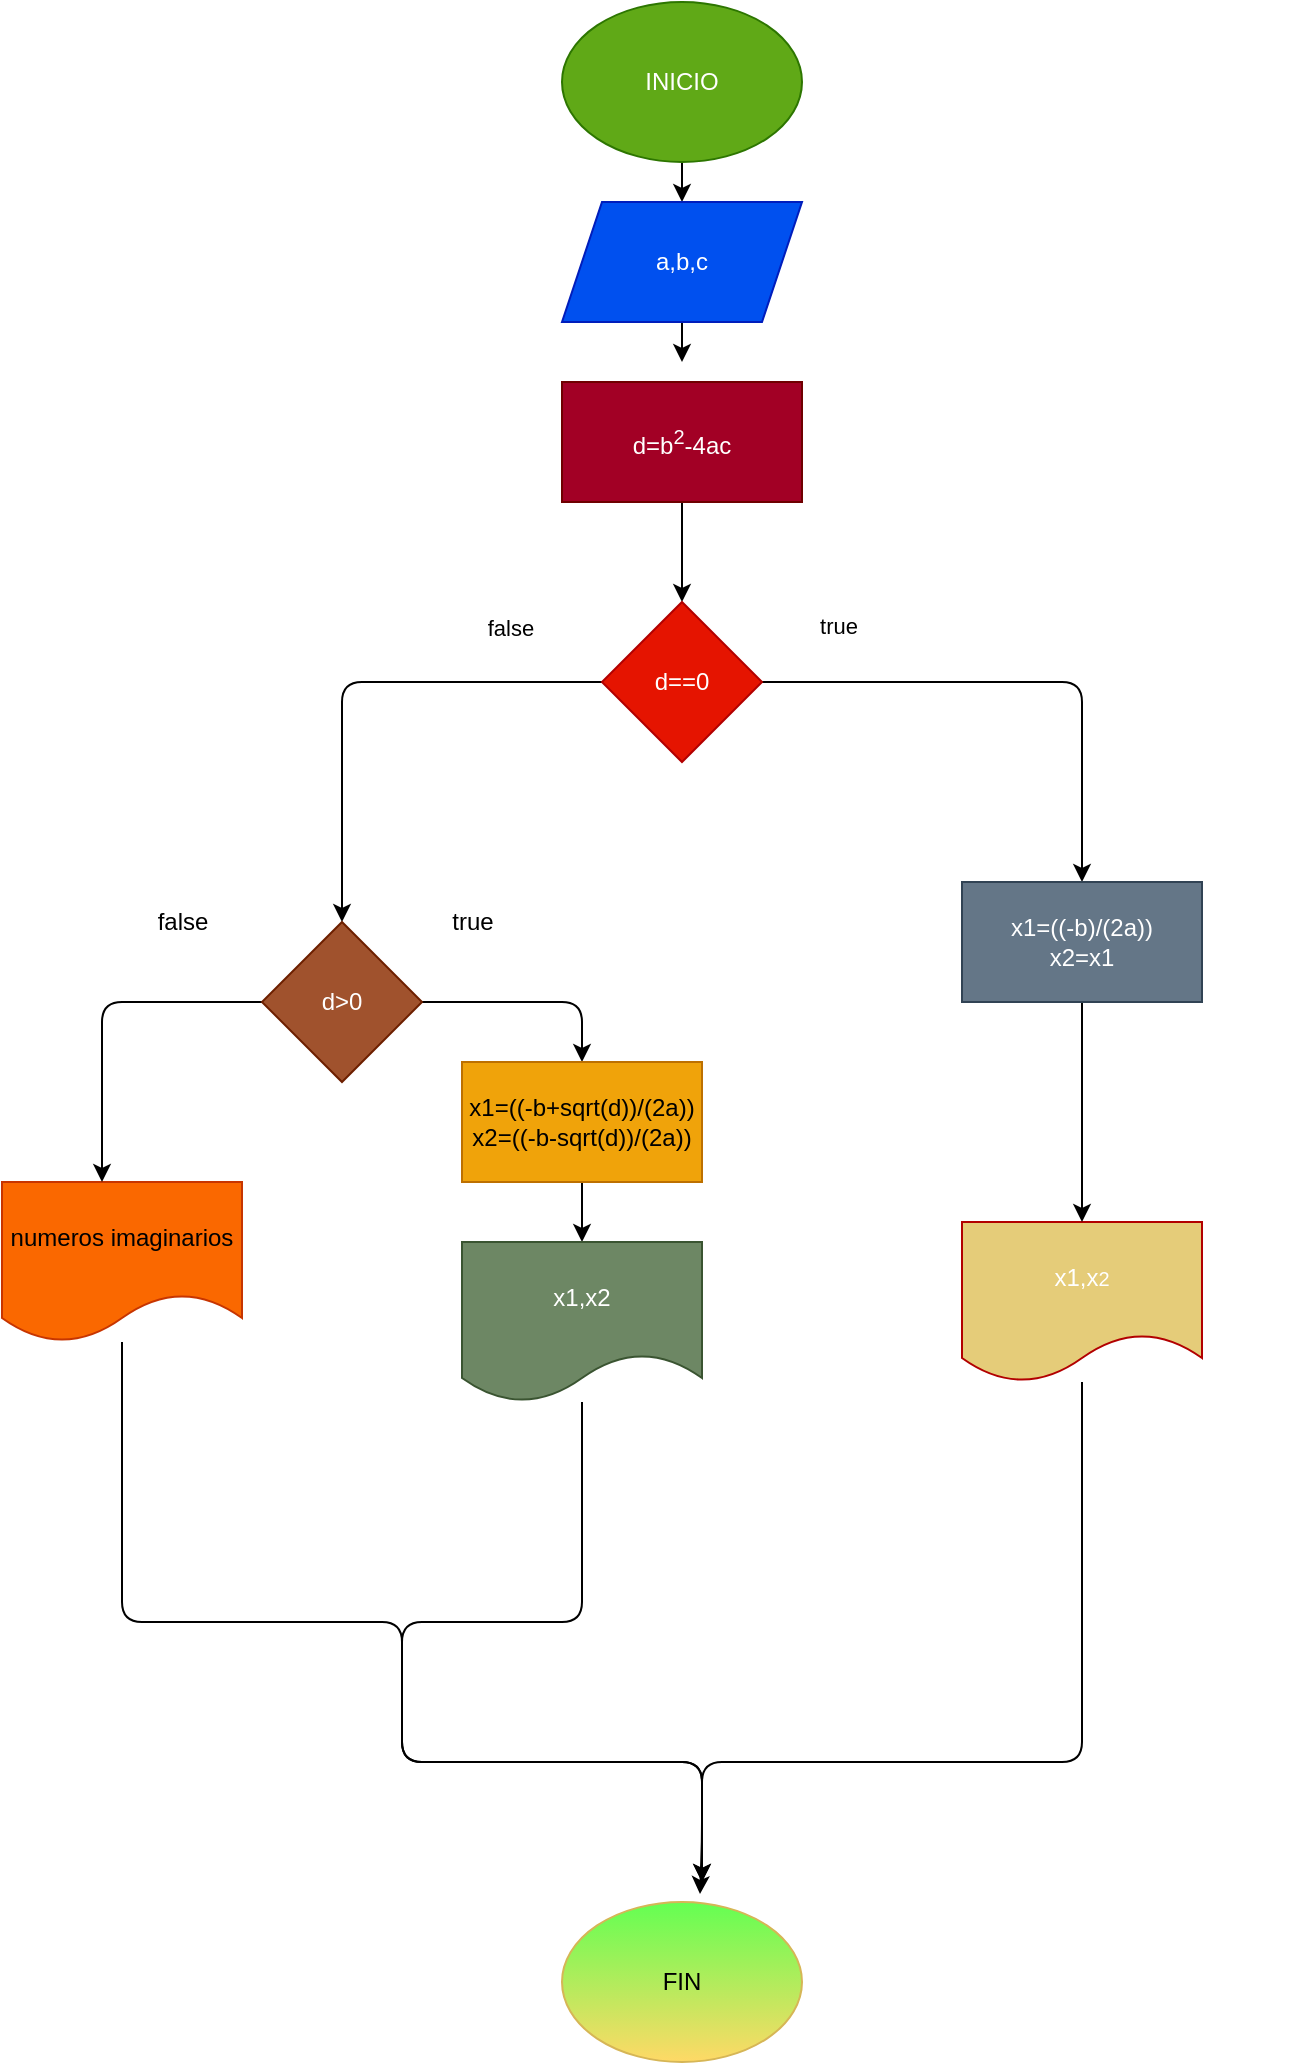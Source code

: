 <mxfile>
    <diagram id="lmGSe3CIE-WV-eup-K_4" name="Página-1">
        <mxGraphModel dx="1317" dy="518" grid="1" gridSize="10" guides="1" tooltips="1" connect="1" arrows="1" fold="1" page="1" pageScale="1" pageWidth="827" pageHeight="1169" math="0" shadow="0">
            <root>
                <mxCell id="0"/>
                <mxCell id="1" parent="0"/>
                <mxCell id="4" value="" style="edgeStyle=none;html=1;" parent="1" source="2" target="3" edge="1">
                    <mxGeometry relative="1" as="geometry"/>
                </mxCell>
                <mxCell id="2" value="INICIO" style="ellipse;whiteSpace=wrap;html=1;fillColor=#60a917;fontColor=#ffffff;strokeColor=#2D7600;" parent="1" vertex="1">
                    <mxGeometry x="270" y="40" width="120" height="80" as="geometry"/>
                </mxCell>
                <mxCell id="6" value="" style="edgeStyle=none;html=1;" parent="1" source="3" edge="1">
                    <mxGeometry relative="1" as="geometry">
                        <mxPoint x="330" y="220" as="targetPoint"/>
                    </mxGeometry>
                </mxCell>
                <mxCell id="3" value="a,b,c" style="shape=parallelogram;perimeter=parallelogramPerimeter;whiteSpace=wrap;html=1;fixedSize=1;fillColor=#0050ef;fontColor=#ffffff;strokeColor=#001DBC;" parent="1" vertex="1">
                    <mxGeometry x="270" y="140" width="120" height="60" as="geometry"/>
                </mxCell>
                <mxCell id="23" value="" style="edgeStyle=none;html=1;" parent="1" source="17" target="22" edge="1">
                    <mxGeometry relative="1" as="geometry"/>
                </mxCell>
                <mxCell id="17" value="d=b&lt;sup&gt;2&lt;/sup&gt;-4ac&lt;sup&gt;&lt;br&gt;&lt;/sup&gt;" style="whiteSpace=wrap;html=1;fillColor=#a20025;fontColor=#ffffff;strokeColor=#6F0000;" parent="1" vertex="1">
                    <mxGeometry x="270" y="230" width="120" height="60" as="geometry"/>
                </mxCell>
                <mxCell id="Gkpa9hVz05QLtlqLVs3P-69" style="edgeStyle=none;html=1;entryX=0.575;entryY=-0.05;entryDx=0;entryDy=0;entryPerimeter=0;" parent="1" source="20" target="41" edge="1">
                    <mxGeometry relative="1" as="geometry">
                        <Array as="points">
                            <mxPoint x="50" y="850"/>
                            <mxPoint x="190" y="850"/>
                            <mxPoint x="190" y="920"/>
                            <mxPoint x="340" y="920"/>
                            <mxPoint x="340" y="960"/>
                        </Array>
                    </mxGeometry>
                </mxCell>
                <mxCell id="20" value="numeros imaginarios" style="shape=document;whiteSpace=wrap;html=1;boundedLbl=1;fillColor=#fa6800;fontColor=#000000;strokeColor=#C73500;" parent="1" vertex="1">
                    <mxGeometry x="-10" y="630" width="120" height="80" as="geometry"/>
                </mxCell>
                <mxCell id="25" style="edgeStyle=none;html=1;" parent="1" source="22" target="26" edge="1">
                    <mxGeometry relative="1" as="geometry">
                        <mxPoint x="160" y="500" as="targetPoint"/>
                        <Array as="points">
                            <mxPoint x="160" y="380"/>
                        </Array>
                    </mxGeometry>
                </mxCell>
                <mxCell id="Gkpa9hVz05QLtlqLVs3P-60" style="edgeStyle=none;html=1;" parent="1" source="22" target="Gkpa9hVz05QLtlqLVs3P-57" edge="1">
                    <mxGeometry relative="1" as="geometry">
                        <Array as="points">
                            <mxPoint x="530" y="380"/>
                        </Array>
                    </mxGeometry>
                </mxCell>
                <mxCell id="22" value="d==0" style="rhombus;whiteSpace=wrap;html=1;fillColor=#e51400;fontColor=#ffffff;strokeColor=#B20000;" parent="1" vertex="1">
                    <mxGeometry x="290" y="340" width="80" height="80" as="geometry"/>
                </mxCell>
                <mxCell id="Gkpa9hVz05QLtlqLVs3P-63" value="" style="edgeStyle=none;html=1;" parent="1" source="26" edge="1">
                    <mxGeometry relative="1" as="geometry">
                        <mxPoint x="40" y="630" as="targetPoint"/>
                        <Array as="points">
                            <mxPoint x="40" y="540"/>
                        </Array>
                    </mxGeometry>
                </mxCell>
                <mxCell id="Gkpa9hVz05QLtlqLVs3P-64" style="edgeStyle=none;html=1;entryX=0.5;entryY=0;entryDx=0;entryDy=0;" parent="1" source="26" target="27" edge="1">
                    <mxGeometry relative="1" as="geometry">
                        <mxPoint x="280" y="660" as="targetPoint"/>
                        <Array as="points">
                            <mxPoint x="280" y="540"/>
                        </Array>
                    </mxGeometry>
                </mxCell>
                <mxCell id="26" value="d&amp;gt;0" style="rhombus;whiteSpace=wrap;html=1;fillColor=#a0522d;strokeColor=#6D1F00;fontColor=#ffffff;" parent="1" vertex="1">
                    <mxGeometry x="120" y="500" width="80" height="80" as="geometry"/>
                </mxCell>
                <mxCell id="Gkpa9hVz05QLtlqLVs3P-68" value="" style="edgeStyle=none;html=1;" parent="1" source="27" target="Gkpa9hVz05QLtlqLVs3P-67" edge="1">
                    <mxGeometry relative="1" as="geometry"/>
                </mxCell>
                <mxCell id="27" value="x1=((-b+sqrt(d))/(2a))&lt;br&gt;x2=((-b-sqrt(d))/(2a))" style="whiteSpace=wrap;html=1;fillColor=#f0a30a;fontColor=#000000;strokeColor=#BD7000;" parent="1" vertex="1">
                    <mxGeometry x="220" y="570" width="120" height="60" as="geometry"/>
                </mxCell>
                <mxCell id="41" value="FIN" style="ellipse;whiteSpace=wrap;html=1;fillColor=#63FF52;gradientColor=#ffd966;strokeColor=#d6b656;" parent="1" vertex="1">
                    <mxGeometry x="270" y="990" width="120" height="80" as="geometry"/>
                </mxCell>
                <mxCell id="48" value="false" style="edgeLabel;html=1;align=center;verticalAlign=middle;resizable=0;points=[];" parent="1" vertex="1" connectable="0">
                    <mxGeometry x="249.995" y="350" as="geometry">
                        <mxPoint x="-6" y="3" as="offset"/>
                    </mxGeometry>
                </mxCell>
                <mxCell id="49" value="true" style="edgeLabel;html=1;align=center;verticalAlign=middle;resizable=0;points=[];" parent="1" vertex="1" connectable="0">
                    <mxGeometry x="640" y="200" as="geometry">
                        <mxPoint x="-232" y="152" as="offset"/>
                    </mxGeometry>
                </mxCell>
                <mxCell id="Gkpa9hVz05QLtlqLVs3P-75" style="edgeStyle=none;html=1;" parent="1" source="56" edge="1">
                    <mxGeometry relative="1" as="geometry">
                        <mxPoint x="340" y="980" as="targetPoint"/>
                        <Array as="points">
                            <mxPoint x="530" y="920"/>
                            <mxPoint x="340" y="920"/>
                        </Array>
                    </mxGeometry>
                </mxCell>
                <mxCell id="56" value="x1,x&lt;span style=&quot;font-size: 10px;&quot;&gt;2&lt;/span&gt;" style="shape=document;whiteSpace=wrap;html=1;boundedLbl=1;fillColor=#E5CC79;fontColor=#ffffff;strokeColor=#B20000;" parent="1" vertex="1">
                    <mxGeometry x="470" y="650" width="120" height="80" as="geometry"/>
                </mxCell>
                <mxCell id="Gkpa9hVz05QLtlqLVs3P-61" value="" style="edgeStyle=none;html=1;" parent="1" source="Gkpa9hVz05QLtlqLVs3P-57" target="56" edge="1">
                    <mxGeometry relative="1" as="geometry"/>
                </mxCell>
                <mxCell id="Gkpa9hVz05QLtlqLVs3P-57" value="x1=((-b)/(2a))&lt;br&gt;x2=x1" style="whiteSpace=wrap;html=1;fillColor=#647687;fontColor=#ffffff;strokeColor=#314354;" parent="1" vertex="1">
                    <mxGeometry x="470" y="480" width="120" height="60" as="geometry"/>
                </mxCell>
                <mxCell id="Gkpa9hVz05QLtlqLVs3P-74" style="edgeStyle=none;html=1;" parent="1" source="Gkpa9hVz05QLtlqLVs3P-67" edge="1">
                    <mxGeometry relative="1" as="geometry">
                        <mxPoint x="340" y="980" as="targetPoint"/>
                        <Array as="points">
                            <mxPoint x="280" y="850"/>
                            <mxPoint x="190" y="850"/>
                            <mxPoint x="190" y="920"/>
                            <mxPoint x="340" y="920"/>
                        </Array>
                    </mxGeometry>
                </mxCell>
                <mxCell id="Gkpa9hVz05QLtlqLVs3P-67" value="x1,x2" style="shape=document;whiteSpace=wrap;html=1;boundedLbl=1;fillColor=#6d8764;fontColor=#ffffff;strokeColor=#3A5431;" parent="1" vertex="1">
                    <mxGeometry x="220" y="660" width="120" height="80" as="geometry"/>
                </mxCell>
                <mxCell id="Gkpa9hVz05QLtlqLVs3P-72" value="false" style="text;html=1;align=center;verticalAlign=middle;resizable=0;points=[];autosize=1;strokeColor=none;fillColor=none;" parent="1" vertex="1">
                    <mxGeometry x="55" y="485" width="50" height="30" as="geometry"/>
                </mxCell>
                <mxCell id="Gkpa9hVz05QLtlqLVs3P-73" value="true" style="text;html=1;align=center;verticalAlign=middle;resizable=0;points=[];autosize=1;strokeColor=none;fillColor=none;" parent="1" vertex="1">
                    <mxGeometry x="205" y="485" width="40" height="30" as="geometry"/>
                </mxCell>
            </root>
        </mxGraphModel>
    </diagram>
</mxfile>